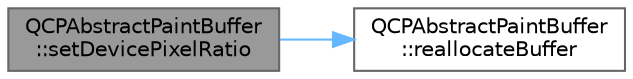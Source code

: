 digraph "QCPAbstractPaintBuffer::setDevicePixelRatio"
{
 // LATEX_PDF_SIZE
  bgcolor="transparent";
  edge [fontname=Helvetica,fontsize=10,labelfontname=Helvetica,labelfontsize=10];
  node [fontname=Helvetica,fontsize=10,shape=box,height=0.2,width=0.4];
  rankdir="LR";
  Node1 [label="QCPAbstractPaintBuffer\l::setDevicePixelRatio",height=0.2,width=0.4,color="gray40", fillcolor="grey60", style="filled", fontcolor="black",tooltip=" "];
  Node1 -> Node2 [color="steelblue1",style="solid"];
  Node2 [label="QCPAbstractPaintBuffer\l::reallocateBuffer",height=0.2,width=0.4,color="grey40", fillcolor="white", style="filled",URL="$class_q_c_p_abstract_paint_buffer.html#aee7506a52bd7e5a07c2af27935eb13e7",tooltip=" "];
}
